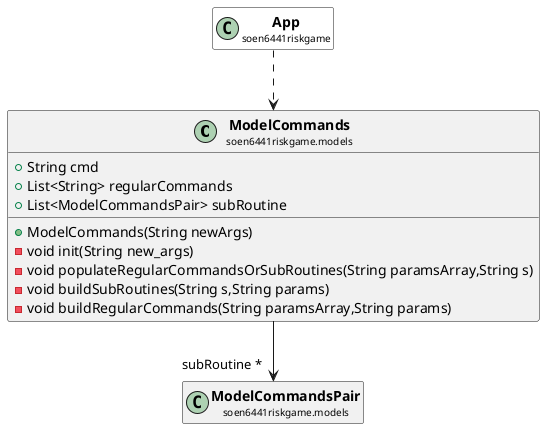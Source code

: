 @startuml

skinparam svgLinkTarget _parent
skinparam linetype ortho
set namespaceSeparator none
class "<b><size:14>ModelCommands</b>\n<size:10>soen6441riskgame.models" as soen6441riskgame.models.ModelCommands  [[../../soen6441riskgame/models/ModelCommands.html{soen6441riskgame.models.ModelCommands}]] {
+String cmd
+List<String> regularCommands
+List<ModelCommandsPair> subRoutine
+ModelCommands(String newArgs)
-void init(String new_args)
-void populateRegularCommandsOrSubRoutines(String paramsArray,String s)
-void buildSubRoutines(String s,String params)
-void buildRegularCommands(String paramsArray,String params)
}


class "<b><size:14>App</b>\n<size:10>soen6441riskgame" as soen6441riskgame.App  [[../../soen6441riskgame/App.html{soen6441riskgame.App}]] #white {
}

hide soen6441riskgame.App fields
hide soen6441riskgame.App methods

soen6441riskgame.App ..> soen6441riskgame.models.ModelCommands



class "<b><size:14>ModelCommandsPair</b>\n<size:10>soen6441riskgame.models" as soen6441riskgame.models.ModelCommandsPair  [[../../soen6441riskgame/models/ModelCommandsPair.html{soen6441riskgame.models.ModelCommandsPair}]] {
}

hide soen6441riskgame.models.ModelCommandsPair fields
hide soen6441riskgame.models.ModelCommandsPair methods

soen6441riskgame.models.ModelCommands -->  "subRoutine *" soen6441riskgame.models.ModelCommandsPair


@enduml
